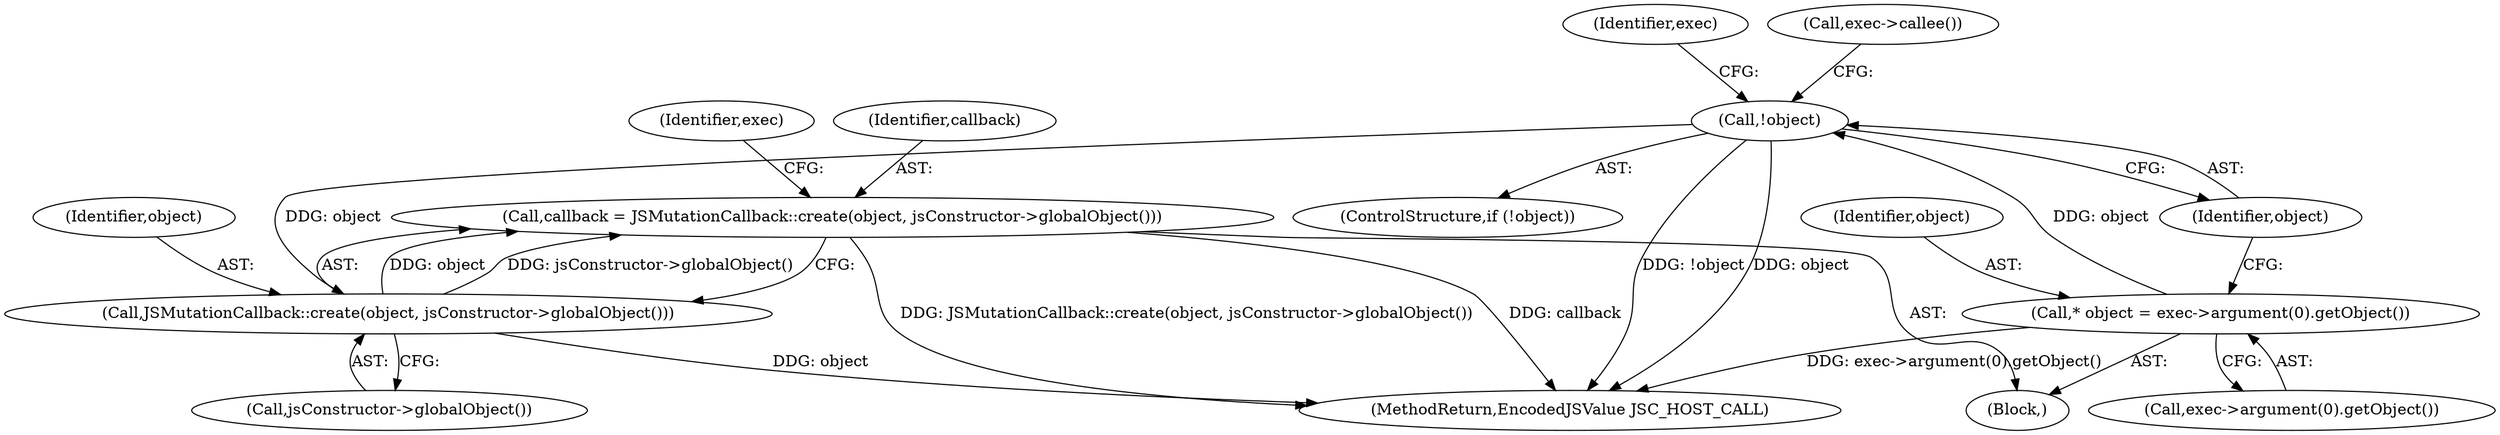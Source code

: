 digraph "0_Chrome_b944f670bb7a8a919daac497a4ea0536c954c201_5@API" {
"1000129" [label="(Call,callback = JSMutationCallback::create(object, jsConstructor->globalObject()))"];
"1000131" [label="(Call,JSMutationCallback::create(object, jsConstructor->globalObject()))"];
"1000118" [label="(Call,!object)"];
"1000114" [label="(Call,* object = exec->argument(0).getObject())"];
"1000122" [label="(Identifier,exec)"];
"1000102" [label="(Block,)"];
"1000117" [label="(ControlStructure,if (!object))"];
"1000129" [label="(Call,callback = JSMutationCallback::create(object, jsConstructor->globalObject()))"];
"1000115" [label="(Identifier,object)"];
"1000119" [label="(Identifier,object)"];
"1000127" [label="(Call,exec->callee())"];
"1000142" [label="(MethodReturn,EncodedJSValue JSC_HOST_CALL)"];
"1000116" [label="(Call,exec->argument(0).getObject())"];
"1000132" [label="(Identifier,object)"];
"1000131" [label="(Call,JSMutationCallback::create(object, jsConstructor->globalObject()))"];
"1000118" [label="(Call,!object)"];
"1000138" [label="(Identifier,exec)"];
"1000114" [label="(Call,* object = exec->argument(0).getObject())"];
"1000130" [label="(Identifier,callback)"];
"1000133" [label="(Call,jsConstructor->globalObject())"];
"1000129" -> "1000102"  [label="AST: "];
"1000129" -> "1000131"  [label="CFG: "];
"1000130" -> "1000129"  [label="AST: "];
"1000131" -> "1000129"  [label="AST: "];
"1000138" -> "1000129"  [label="CFG: "];
"1000129" -> "1000142"  [label="DDG: JSMutationCallback::create(object, jsConstructor->globalObject())"];
"1000129" -> "1000142"  [label="DDG: callback"];
"1000131" -> "1000129"  [label="DDG: object"];
"1000131" -> "1000129"  [label="DDG: jsConstructor->globalObject()"];
"1000131" -> "1000133"  [label="CFG: "];
"1000132" -> "1000131"  [label="AST: "];
"1000133" -> "1000131"  [label="AST: "];
"1000131" -> "1000142"  [label="DDG: object"];
"1000118" -> "1000131"  [label="DDG: object"];
"1000118" -> "1000117"  [label="AST: "];
"1000118" -> "1000119"  [label="CFG: "];
"1000119" -> "1000118"  [label="AST: "];
"1000122" -> "1000118"  [label="CFG: "];
"1000127" -> "1000118"  [label="CFG: "];
"1000118" -> "1000142"  [label="DDG: !object"];
"1000118" -> "1000142"  [label="DDG: object"];
"1000114" -> "1000118"  [label="DDG: object"];
"1000114" -> "1000102"  [label="AST: "];
"1000114" -> "1000116"  [label="CFG: "];
"1000115" -> "1000114"  [label="AST: "];
"1000116" -> "1000114"  [label="AST: "];
"1000119" -> "1000114"  [label="CFG: "];
"1000114" -> "1000142"  [label="DDG: exec->argument(0).getObject()"];
}
